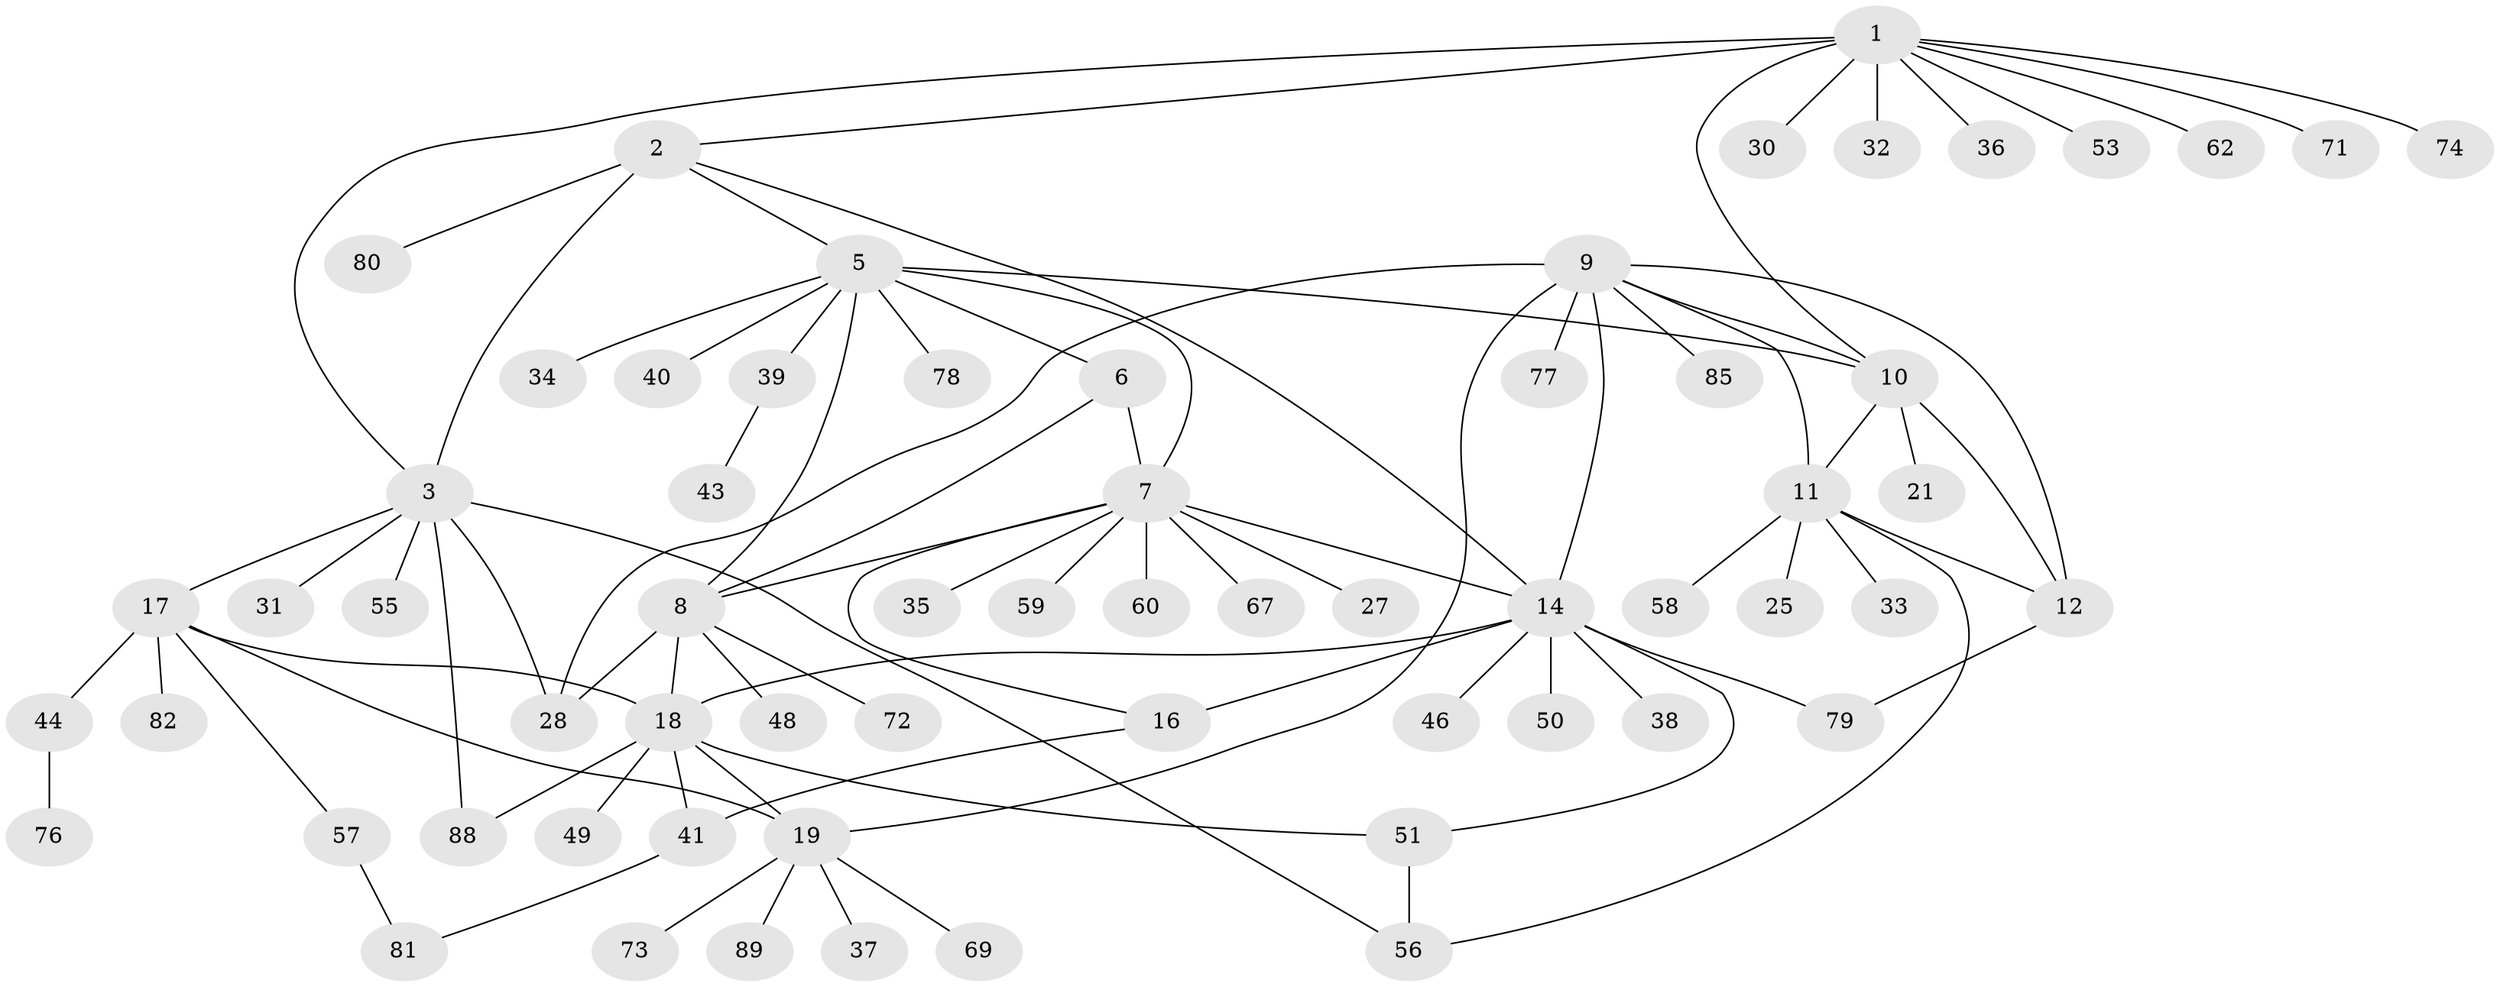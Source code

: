 // Generated by graph-tools (version 1.1) at 2025/52/02/27/25 19:52:14]
// undirected, 63 vertices, 86 edges
graph export_dot {
graph [start="1"]
  node [color=gray90,style=filled];
  1 [super="+45"];
  2;
  3 [super="+4"];
  5 [super="+63"];
  6 [super="+26"];
  7 [super="+13"];
  8 [super="+22"];
  9 [super="+23"];
  10 [super="+70"];
  11 [super="+75"];
  12 [super="+24"];
  14 [super="+15"];
  16 [super="+52"];
  17 [super="+20"];
  18 [super="+29"];
  19 [super="+54"];
  21;
  25;
  27;
  28 [super="+64"];
  30;
  31;
  32;
  33 [super="+47"];
  34;
  35;
  36;
  37;
  38 [super="+42"];
  39 [super="+66"];
  40;
  41 [super="+65"];
  43;
  44;
  46;
  48;
  49 [super="+68"];
  50;
  51;
  53;
  55;
  56 [super="+86"];
  57 [super="+61"];
  58;
  59;
  60;
  62 [super="+84"];
  67;
  69;
  71;
  72;
  73;
  74;
  76;
  77;
  78;
  79 [super="+87"];
  80 [super="+83"];
  81;
  82;
  85;
  88;
  89;
  1 -- 2;
  1 -- 3 [weight=2];
  1 -- 10;
  1 -- 30;
  1 -- 32;
  1 -- 36;
  1 -- 53;
  1 -- 62;
  1 -- 71;
  1 -- 74;
  2 -- 3 [weight=2];
  2 -- 5;
  2 -- 14;
  2 -- 80;
  3 -- 31;
  3 -- 55;
  3 -- 88;
  3 -- 17;
  3 -- 56;
  3 -- 28;
  5 -- 6;
  5 -- 7;
  5 -- 8;
  5 -- 10;
  5 -- 34;
  5 -- 39;
  5 -- 40;
  5 -- 78;
  6 -- 7;
  6 -- 8;
  7 -- 8;
  7 -- 35;
  7 -- 60;
  7 -- 16;
  7 -- 67;
  7 -- 59;
  7 -- 27;
  7 -- 14 [weight=2];
  8 -- 18;
  8 -- 28;
  8 -- 48;
  8 -- 72;
  9 -- 10;
  9 -- 11;
  9 -- 12;
  9 -- 14;
  9 -- 19;
  9 -- 85;
  9 -- 28;
  9 -- 77;
  10 -- 11;
  10 -- 12;
  10 -- 21;
  11 -- 12;
  11 -- 25;
  11 -- 33;
  11 -- 58;
  11 -- 56;
  12 -- 79;
  14 -- 16 [weight=2];
  14 -- 38;
  14 -- 46;
  14 -- 79 [weight=2];
  14 -- 18;
  14 -- 50;
  14 -- 51;
  16 -- 41;
  17 -- 18 [weight=2];
  17 -- 19 [weight=2];
  17 -- 44;
  17 -- 57;
  17 -- 82;
  18 -- 19;
  18 -- 49;
  18 -- 51;
  18 -- 88;
  18 -- 41;
  19 -- 37;
  19 -- 69;
  19 -- 89;
  19 -- 73;
  39 -- 43;
  41 -- 81;
  44 -- 76;
  51 -- 56;
  57 -- 81;
}
